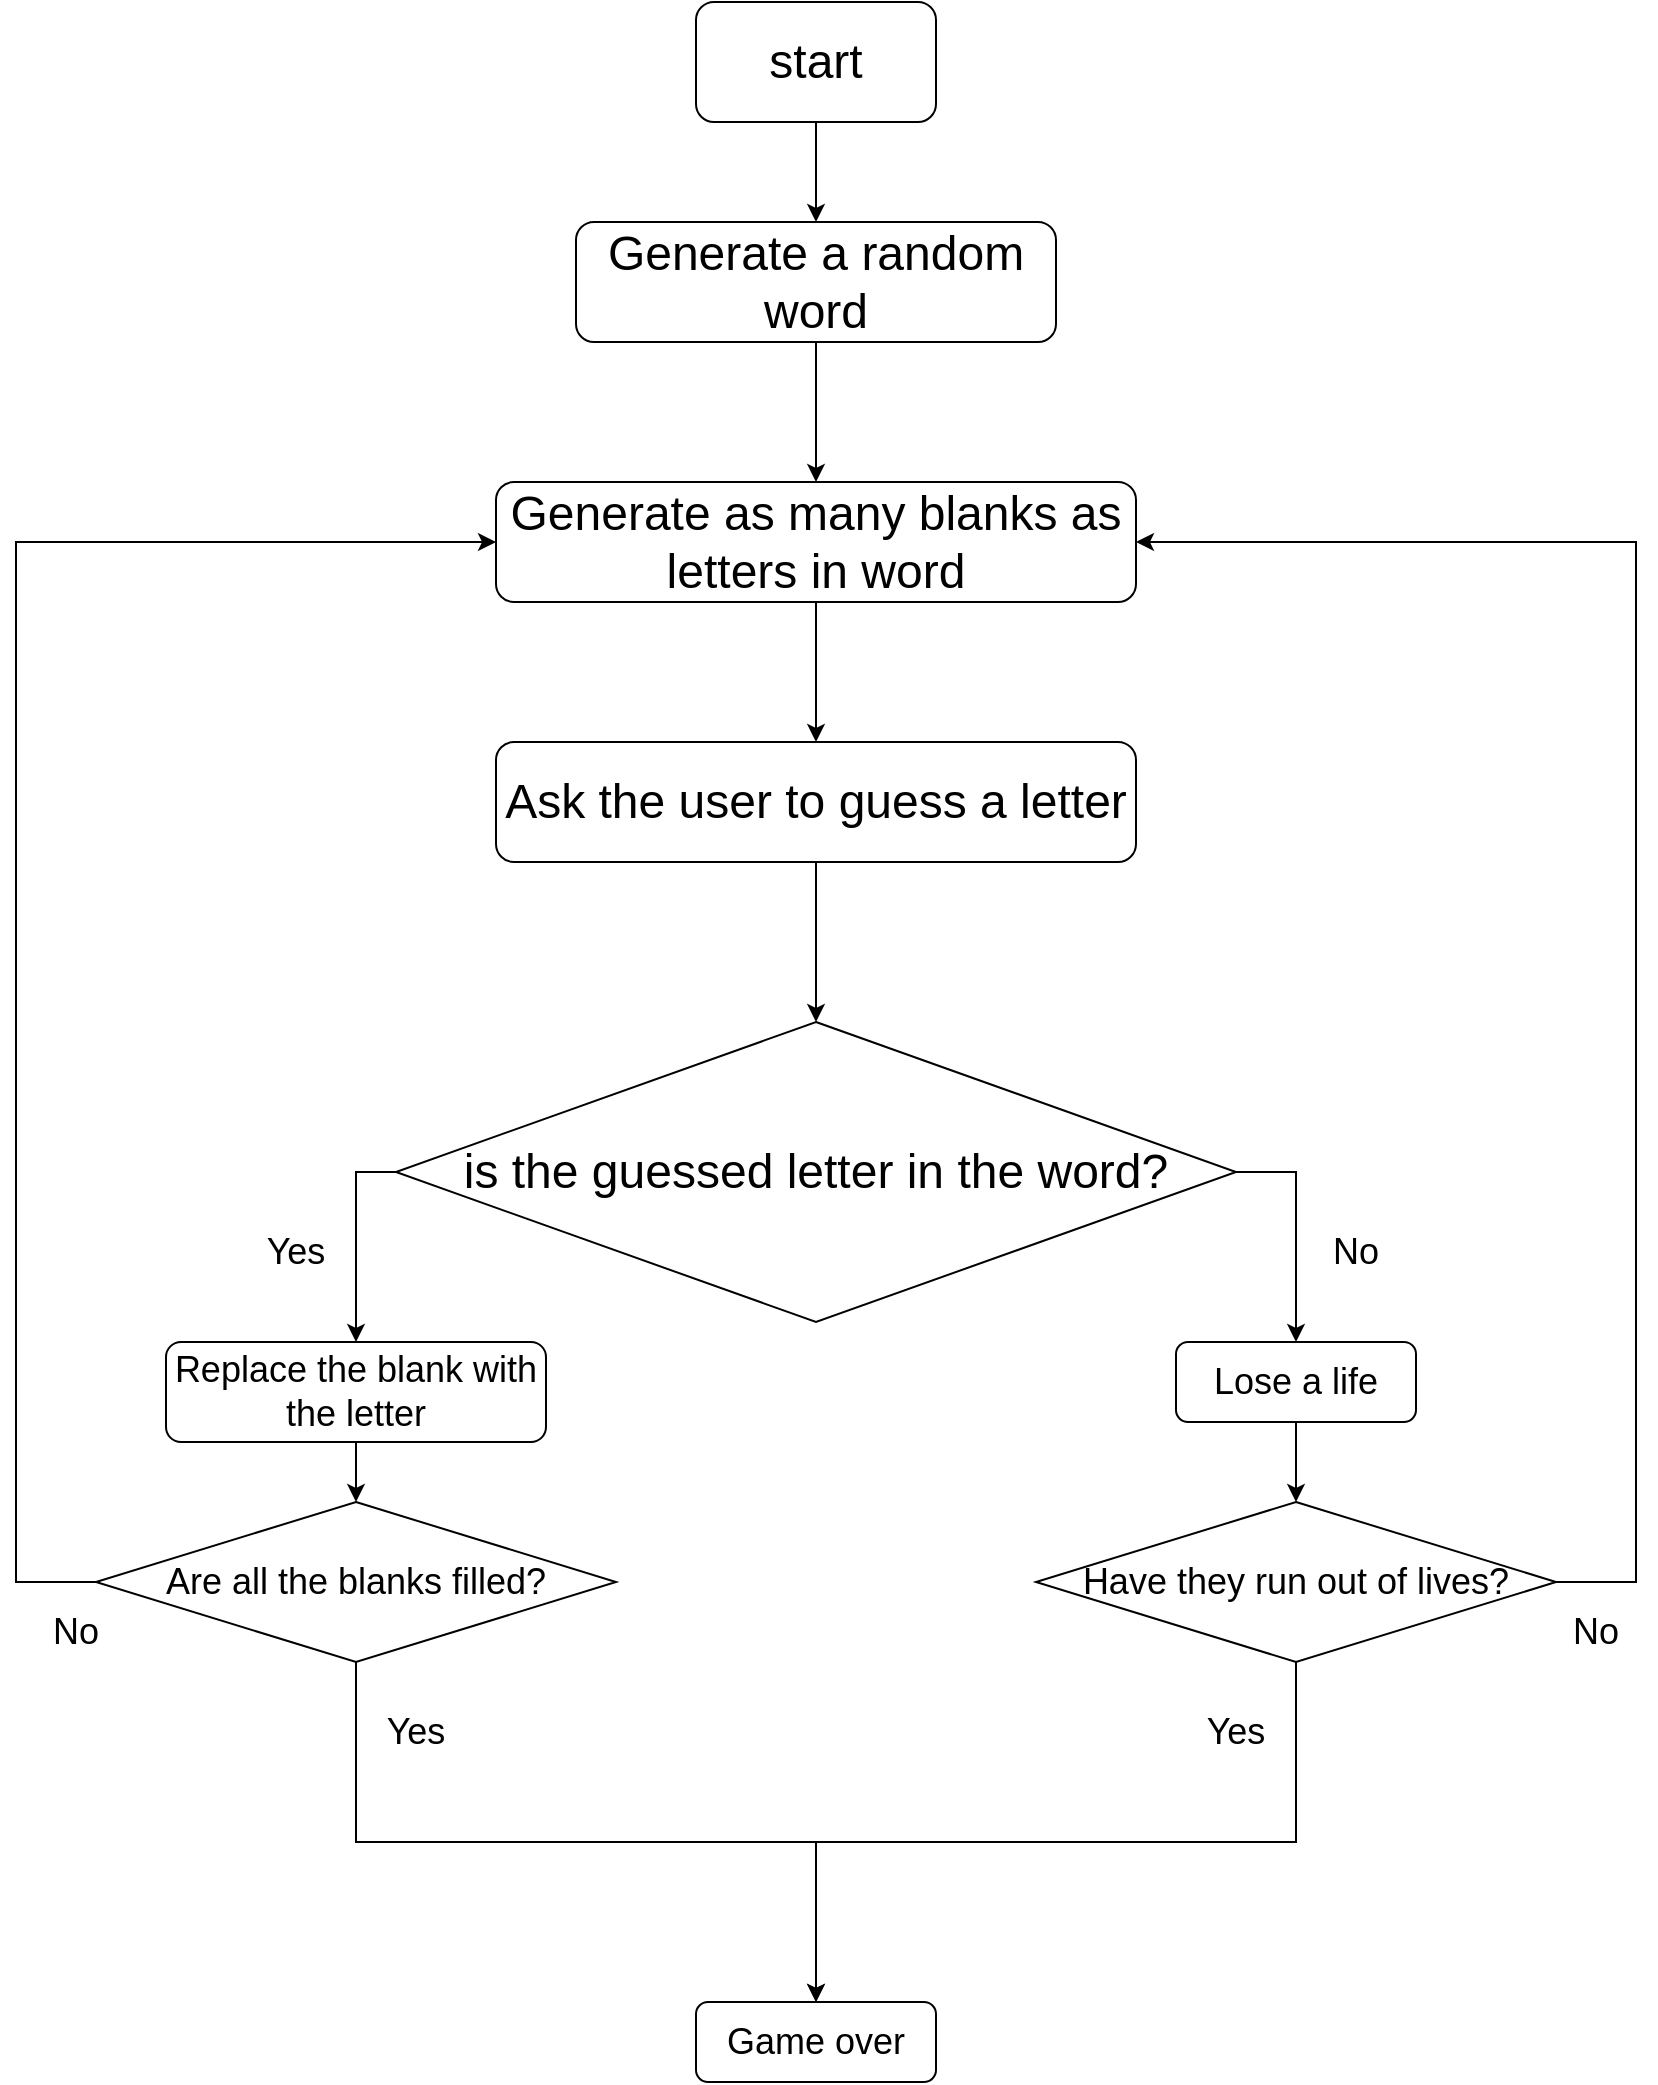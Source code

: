 <mxfile version="26.0.4">
  <diagram name="Page-1" id="efEk8cpPjp5dOjyDoGnm">
    <mxGraphModel dx="2097" dy="1115" grid="1" gridSize="10" guides="1" tooltips="1" connect="1" arrows="1" fold="1" page="1" pageScale="1" pageWidth="850" pageHeight="1100" math="0" shadow="0">
      <root>
        <mxCell id="0" />
        <mxCell id="1" parent="0" />
        <mxCell id="yq8BiNeydB3EqMrXoqo3-2" style="edgeStyle=orthogonalEdgeStyle;rounded=0;orthogonalLoop=1;jettySize=auto;html=1;exitX=0.25;exitY=1;exitDx=0;exitDy=0;" edge="1" parent="1" source="yq8BiNeydB3EqMrXoqo3-1">
          <mxGeometry relative="1" as="geometry">
            <mxPoint x="410" y="100" as="targetPoint" />
          </mxGeometry>
        </mxCell>
        <mxCell id="yq8BiNeydB3EqMrXoqo3-1" value="&lt;font style=&quot;font-size: 24px;&quot;&gt;start&lt;/font&gt;" style="rounded=1;whiteSpace=wrap;html=1;" vertex="1" parent="1">
          <mxGeometry x="380" y="40" width="120" height="60" as="geometry" />
        </mxCell>
        <mxCell id="yq8BiNeydB3EqMrXoqo3-3" value="" style="endArrow=classic;html=1;rounded=0;" edge="1" parent="1" target="yq8BiNeydB3EqMrXoqo3-4">
          <mxGeometry width="50" height="50" relative="1" as="geometry">
            <mxPoint x="440" y="100" as="sourcePoint" />
            <mxPoint x="440" y="180" as="targetPoint" />
          </mxGeometry>
        </mxCell>
        <mxCell id="yq8BiNeydB3EqMrXoqo3-5" style="edgeStyle=orthogonalEdgeStyle;rounded=0;orthogonalLoop=1;jettySize=auto;html=1;" edge="1" parent="1" source="yq8BiNeydB3EqMrXoqo3-4">
          <mxGeometry relative="1" as="geometry">
            <mxPoint x="440" y="280" as="targetPoint" />
          </mxGeometry>
        </mxCell>
        <mxCell id="yq8BiNeydB3EqMrXoqo3-4" value="&lt;font style=&quot;font-size: 24px;&quot;&gt;Generate a random word&lt;/font&gt;" style="rounded=1;whiteSpace=wrap;html=1;" vertex="1" parent="1">
          <mxGeometry x="320" y="150" width="240" height="60" as="geometry" />
        </mxCell>
        <mxCell id="yq8BiNeydB3EqMrXoqo3-7" style="edgeStyle=orthogonalEdgeStyle;rounded=0;orthogonalLoop=1;jettySize=auto;html=1;" edge="1" parent="1" source="yq8BiNeydB3EqMrXoqo3-6" target="yq8BiNeydB3EqMrXoqo3-8">
          <mxGeometry relative="1" as="geometry">
            <mxPoint x="440" y="440" as="targetPoint" />
          </mxGeometry>
        </mxCell>
        <mxCell id="yq8BiNeydB3EqMrXoqo3-6" value="&lt;font style=&quot;font-size: 24px;&quot;&gt;Generate as many blanks as letters in word&lt;/font&gt;" style="rounded=1;whiteSpace=wrap;html=1;" vertex="1" parent="1">
          <mxGeometry x="280" y="280" width="320" height="60" as="geometry" />
        </mxCell>
        <mxCell id="yq8BiNeydB3EqMrXoqo3-9" style="edgeStyle=orthogonalEdgeStyle;rounded=0;orthogonalLoop=1;jettySize=auto;html=1;" edge="1" parent="1" source="yq8BiNeydB3EqMrXoqo3-8" target="yq8BiNeydB3EqMrXoqo3-10">
          <mxGeometry relative="1" as="geometry">
            <mxPoint x="440" y="560" as="targetPoint" />
          </mxGeometry>
        </mxCell>
        <mxCell id="yq8BiNeydB3EqMrXoqo3-8" value="&lt;font style=&quot;font-size: 24px;&quot;&gt;Ask the user to guess a letter&lt;/font&gt;" style="rounded=1;whiteSpace=wrap;html=1;" vertex="1" parent="1">
          <mxGeometry x="280" y="410" width="320" height="60" as="geometry" />
        </mxCell>
        <mxCell id="yq8BiNeydB3EqMrXoqo3-11" style="edgeStyle=orthogonalEdgeStyle;rounded=0;orthogonalLoop=1;jettySize=auto;html=1;" edge="1" parent="1" source="yq8BiNeydB3EqMrXoqo3-10">
          <mxGeometry relative="1" as="geometry">
            <mxPoint x="210" y="710" as="targetPoint" />
            <Array as="points">
              <mxPoint x="210" y="625" />
            </Array>
          </mxGeometry>
        </mxCell>
        <mxCell id="yq8BiNeydB3EqMrXoqo3-12" style="edgeStyle=orthogonalEdgeStyle;rounded=0;orthogonalLoop=1;jettySize=auto;html=1;" edge="1" parent="1" source="yq8BiNeydB3EqMrXoqo3-10">
          <mxGeometry relative="1" as="geometry">
            <mxPoint x="680" y="710" as="targetPoint" />
            <Array as="points">
              <mxPoint x="680" y="625" />
            </Array>
          </mxGeometry>
        </mxCell>
        <mxCell id="yq8BiNeydB3EqMrXoqo3-10" value="&lt;font style=&quot;font-size: 24px;&quot;&gt;is the guessed letter in the word?&lt;/font&gt;" style="rhombus;whiteSpace=wrap;html=1;" vertex="1" parent="1">
          <mxGeometry x="230" y="550" width="420" height="150" as="geometry" />
        </mxCell>
        <mxCell id="yq8BiNeydB3EqMrXoqo3-18" style="edgeStyle=orthogonalEdgeStyle;rounded=0;orthogonalLoop=1;jettySize=auto;html=1;" edge="1" parent="1" source="yq8BiNeydB3EqMrXoqo3-13" target="yq8BiNeydB3EqMrXoqo3-19">
          <mxGeometry relative="1" as="geometry">
            <mxPoint x="680" y="830" as="targetPoint" />
          </mxGeometry>
        </mxCell>
        <mxCell id="yq8BiNeydB3EqMrXoqo3-13" value="&lt;font style=&quot;font-size: 18px;&quot;&gt;Lose a life&lt;/font&gt;" style="rounded=1;whiteSpace=wrap;html=1;" vertex="1" parent="1">
          <mxGeometry x="620" y="710" width="120" height="40" as="geometry" />
        </mxCell>
        <mxCell id="yq8BiNeydB3EqMrXoqo3-27" style="edgeStyle=orthogonalEdgeStyle;rounded=0;orthogonalLoop=1;jettySize=auto;html=1;entryX=0.5;entryY=0;entryDx=0;entryDy=0;" edge="1" parent="1" source="yq8BiNeydB3EqMrXoqo3-14" target="yq8BiNeydB3EqMrXoqo3-25">
          <mxGeometry relative="1" as="geometry">
            <mxPoint x="215" y="800" as="targetPoint" />
            <Array as="points">
              <mxPoint x="210" y="770" />
              <mxPoint x="210" y="770" />
            </Array>
          </mxGeometry>
        </mxCell>
        <mxCell id="yq8BiNeydB3EqMrXoqo3-14" value="&lt;font style=&quot;font-size: 18px;&quot;&gt;Replace the blank with the letter&lt;/font&gt;" style="rounded=1;whiteSpace=wrap;html=1;" vertex="1" parent="1">
          <mxGeometry x="115" y="710" width="190" height="50" as="geometry" />
        </mxCell>
        <mxCell id="yq8BiNeydB3EqMrXoqo3-15" value="&lt;font style=&quot;font-size: 18px;&quot;&gt;Yes&lt;/font&gt;" style="text;html=1;align=center;verticalAlign=middle;whiteSpace=wrap;rounded=0;" vertex="1" parent="1">
          <mxGeometry x="150" y="650" width="60" height="30" as="geometry" />
        </mxCell>
        <mxCell id="yq8BiNeydB3EqMrXoqo3-16" value="&lt;font style=&quot;font-size: 18px;&quot;&gt;No&lt;/font&gt;" style="text;html=1;align=center;verticalAlign=middle;whiteSpace=wrap;rounded=0;" vertex="1" parent="1">
          <mxGeometry x="680" y="650" width="60" height="30" as="geometry" />
        </mxCell>
        <mxCell id="yq8BiNeydB3EqMrXoqo3-29" style="edgeStyle=orthogonalEdgeStyle;rounded=0;orthogonalLoop=1;jettySize=auto;html=1;entryX=1;entryY=0.5;entryDx=0;entryDy=0;" edge="1" parent="1" source="yq8BiNeydB3EqMrXoqo3-19" target="yq8BiNeydB3EqMrXoqo3-6">
          <mxGeometry relative="1" as="geometry">
            <Array as="points">
              <mxPoint x="850" y="830" />
              <mxPoint x="850" y="310" />
            </Array>
          </mxGeometry>
        </mxCell>
        <mxCell id="yq8BiNeydB3EqMrXoqo3-33" style="edgeStyle=orthogonalEdgeStyle;rounded=0;orthogonalLoop=1;jettySize=auto;html=1;" edge="1" parent="1" source="yq8BiNeydB3EqMrXoqo3-19">
          <mxGeometry relative="1" as="geometry">
            <mxPoint x="440" y="1040" as="targetPoint" />
            <Array as="points">
              <mxPoint x="680" y="960" />
              <mxPoint x="440" y="960" />
            </Array>
          </mxGeometry>
        </mxCell>
        <mxCell id="yq8BiNeydB3EqMrXoqo3-19" value="&lt;font style=&quot;font-size: 18px;&quot;&gt;Have they run out of lives?&lt;/font&gt;" style="rhombus;whiteSpace=wrap;html=1;" vertex="1" parent="1">
          <mxGeometry x="550" y="790" width="260" height="80" as="geometry" />
        </mxCell>
        <mxCell id="yq8BiNeydB3EqMrXoqo3-21" value="&lt;font style=&quot;font-size: 18px;&quot;&gt;No&lt;/font&gt;" style="text;html=1;align=center;verticalAlign=middle;whiteSpace=wrap;rounded=0;" vertex="1" parent="1">
          <mxGeometry x="800" y="840" width="60" height="30" as="geometry" />
        </mxCell>
        <mxCell id="yq8BiNeydB3EqMrXoqo3-28" style="edgeStyle=orthogonalEdgeStyle;rounded=0;orthogonalLoop=1;jettySize=auto;html=1;entryX=0;entryY=0.5;entryDx=0;entryDy=0;" edge="1" parent="1" source="yq8BiNeydB3EqMrXoqo3-25" target="yq8BiNeydB3EqMrXoqo3-6">
          <mxGeometry relative="1" as="geometry">
            <mxPoint x="40" y="320" as="targetPoint" />
            <Array as="points">
              <mxPoint x="40" y="830" />
              <mxPoint x="40" y="310" />
            </Array>
          </mxGeometry>
        </mxCell>
        <mxCell id="yq8BiNeydB3EqMrXoqo3-31" style="edgeStyle=orthogonalEdgeStyle;rounded=0;orthogonalLoop=1;jettySize=auto;html=1;" edge="1" parent="1" source="yq8BiNeydB3EqMrXoqo3-25">
          <mxGeometry relative="1" as="geometry">
            <mxPoint x="440" y="1040" as="targetPoint" />
            <Array as="points">
              <mxPoint x="210" y="960" />
              <mxPoint x="440" y="960" />
            </Array>
          </mxGeometry>
        </mxCell>
        <mxCell id="yq8BiNeydB3EqMrXoqo3-25" value="&lt;font style=&quot;font-size: 18px;&quot;&gt;Are all the blanks filled?&lt;/font&gt;" style="rhombus;whiteSpace=wrap;html=1;" vertex="1" parent="1">
          <mxGeometry x="80" y="790" width="260" height="80" as="geometry" />
        </mxCell>
        <mxCell id="yq8BiNeydB3EqMrXoqo3-30" value="&lt;font style=&quot;font-size: 18px;&quot;&gt;No&lt;/font&gt;" style="text;html=1;align=center;verticalAlign=middle;whiteSpace=wrap;rounded=0;" vertex="1" parent="1">
          <mxGeometry x="40" y="840" width="60" height="30" as="geometry" />
        </mxCell>
        <mxCell id="yq8BiNeydB3EqMrXoqo3-34" value="&lt;font style=&quot;font-size: 18px;&quot;&gt;Yes&lt;/font&gt;" style="text;html=1;align=center;verticalAlign=middle;whiteSpace=wrap;rounded=0;" vertex="1" parent="1">
          <mxGeometry x="210" y="890" width="60" height="30" as="geometry" />
        </mxCell>
        <mxCell id="yq8BiNeydB3EqMrXoqo3-36" value="&lt;font style=&quot;font-size: 18px;&quot;&gt;Yes&lt;/font&gt;" style="text;html=1;align=center;verticalAlign=middle;whiteSpace=wrap;rounded=0;" vertex="1" parent="1">
          <mxGeometry x="620" y="890" width="60" height="30" as="geometry" />
        </mxCell>
        <mxCell id="yq8BiNeydB3EqMrXoqo3-37" value="&lt;span style=&quot;font-size: 18px;&quot;&gt;Game over&lt;/span&gt;" style="rounded=1;whiteSpace=wrap;html=1;" vertex="1" parent="1">
          <mxGeometry x="380" y="1040" width="120" height="40" as="geometry" />
        </mxCell>
      </root>
    </mxGraphModel>
  </diagram>
</mxfile>
